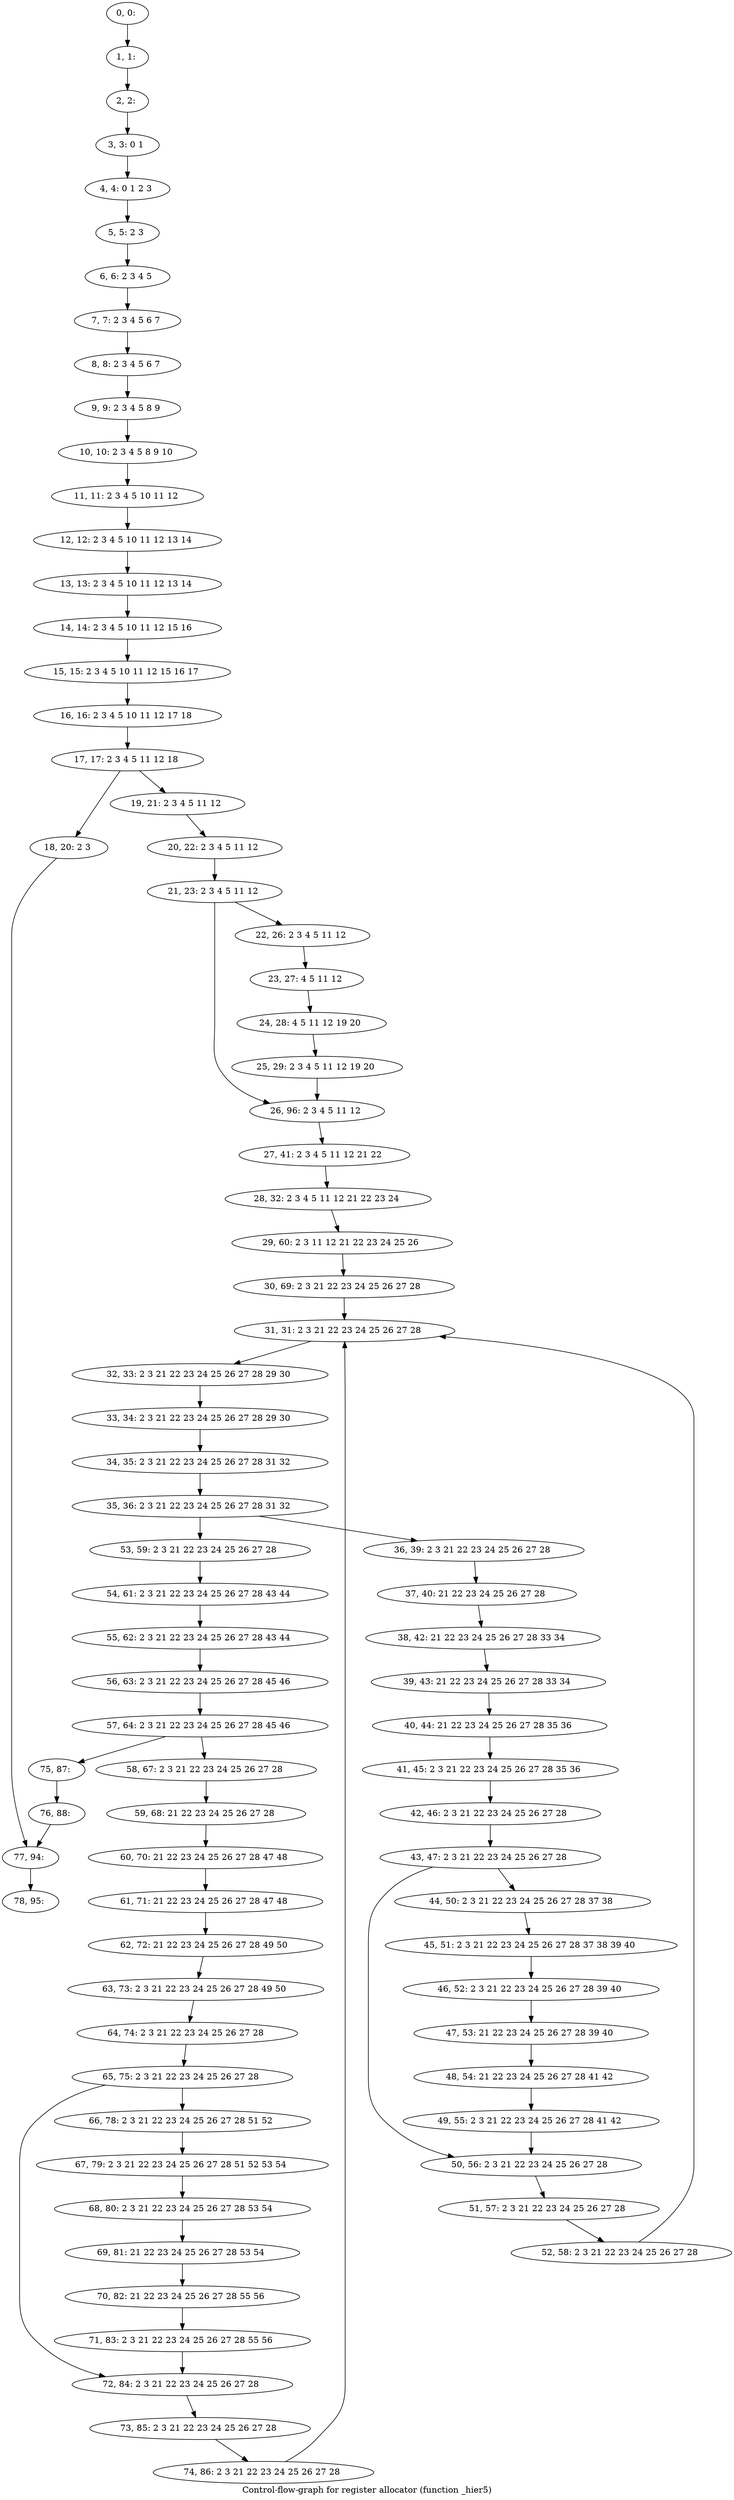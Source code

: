 digraph G {
graph [label="Control-flow-graph for register allocator (function _hier5)"]
0[label="0, 0: "];
1[label="1, 1: "];
2[label="2, 2: "];
3[label="3, 3: 0 1 "];
4[label="4, 4: 0 1 2 3 "];
5[label="5, 5: 2 3 "];
6[label="6, 6: 2 3 4 5 "];
7[label="7, 7: 2 3 4 5 6 7 "];
8[label="8, 8: 2 3 4 5 6 7 "];
9[label="9, 9: 2 3 4 5 8 9 "];
10[label="10, 10: 2 3 4 5 8 9 10 "];
11[label="11, 11: 2 3 4 5 10 11 12 "];
12[label="12, 12: 2 3 4 5 10 11 12 13 14 "];
13[label="13, 13: 2 3 4 5 10 11 12 13 14 "];
14[label="14, 14: 2 3 4 5 10 11 12 15 16 "];
15[label="15, 15: 2 3 4 5 10 11 12 15 16 17 "];
16[label="16, 16: 2 3 4 5 10 11 12 17 18 "];
17[label="17, 17: 2 3 4 5 11 12 18 "];
18[label="18, 20: 2 3 "];
19[label="19, 21: 2 3 4 5 11 12 "];
20[label="20, 22: 2 3 4 5 11 12 "];
21[label="21, 23: 2 3 4 5 11 12 "];
22[label="22, 26: 2 3 4 5 11 12 "];
23[label="23, 27: 4 5 11 12 "];
24[label="24, 28: 4 5 11 12 19 20 "];
25[label="25, 29: 2 3 4 5 11 12 19 20 "];
26[label="26, 96: 2 3 4 5 11 12 "];
27[label="27, 41: 2 3 4 5 11 12 21 22 "];
28[label="28, 32: 2 3 4 5 11 12 21 22 23 24 "];
29[label="29, 60: 2 3 11 12 21 22 23 24 25 26 "];
30[label="30, 69: 2 3 21 22 23 24 25 26 27 28 "];
31[label="31, 31: 2 3 21 22 23 24 25 26 27 28 "];
32[label="32, 33: 2 3 21 22 23 24 25 26 27 28 29 30 "];
33[label="33, 34: 2 3 21 22 23 24 25 26 27 28 29 30 "];
34[label="34, 35: 2 3 21 22 23 24 25 26 27 28 31 32 "];
35[label="35, 36: 2 3 21 22 23 24 25 26 27 28 31 32 "];
36[label="36, 39: 2 3 21 22 23 24 25 26 27 28 "];
37[label="37, 40: 21 22 23 24 25 26 27 28 "];
38[label="38, 42: 21 22 23 24 25 26 27 28 33 34 "];
39[label="39, 43: 21 22 23 24 25 26 27 28 33 34 "];
40[label="40, 44: 21 22 23 24 25 26 27 28 35 36 "];
41[label="41, 45: 2 3 21 22 23 24 25 26 27 28 35 36 "];
42[label="42, 46: 2 3 21 22 23 24 25 26 27 28 "];
43[label="43, 47: 2 3 21 22 23 24 25 26 27 28 "];
44[label="44, 50: 2 3 21 22 23 24 25 26 27 28 37 38 "];
45[label="45, 51: 2 3 21 22 23 24 25 26 27 28 37 38 39 40 "];
46[label="46, 52: 2 3 21 22 23 24 25 26 27 28 39 40 "];
47[label="47, 53: 21 22 23 24 25 26 27 28 39 40 "];
48[label="48, 54: 21 22 23 24 25 26 27 28 41 42 "];
49[label="49, 55: 2 3 21 22 23 24 25 26 27 28 41 42 "];
50[label="50, 56: 2 3 21 22 23 24 25 26 27 28 "];
51[label="51, 57: 2 3 21 22 23 24 25 26 27 28 "];
52[label="52, 58: 2 3 21 22 23 24 25 26 27 28 "];
53[label="53, 59: 2 3 21 22 23 24 25 26 27 28 "];
54[label="54, 61: 2 3 21 22 23 24 25 26 27 28 43 44 "];
55[label="55, 62: 2 3 21 22 23 24 25 26 27 28 43 44 "];
56[label="56, 63: 2 3 21 22 23 24 25 26 27 28 45 46 "];
57[label="57, 64: 2 3 21 22 23 24 25 26 27 28 45 46 "];
58[label="58, 67: 2 3 21 22 23 24 25 26 27 28 "];
59[label="59, 68: 21 22 23 24 25 26 27 28 "];
60[label="60, 70: 21 22 23 24 25 26 27 28 47 48 "];
61[label="61, 71: 21 22 23 24 25 26 27 28 47 48 "];
62[label="62, 72: 21 22 23 24 25 26 27 28 49 50 "];
63[label="63, 73: 2 3 21 22 23 24 25 26 27 28 49 50 "];
64[label="64, 74: 2 3 21 22 23 24 25 26 27 28 "];
65[label="65, 75: 2 3 21 22 23 24 25 26 27 28 "];
66[label="66, 78: 2 3 21 22 23 24 25 26 27 28 51 52 "];
67[label="67, 79: 2 3 21 22 23 24 25 26 27 28 51 52 53 54 "];
68[label="68, 80: 2 3 21 22 23 24 25 26 27 28 53 54 "];
69[label="69, 81: 21 22 23 24 25 26 27 28 53 54 "];
70[label="70, 82: 21 22 23 24 25 26 27 28 55 56 "];
71[label="71, 83: 2 3 21 22 23 24 25 26 27 28 55 56 "];
72[label="72, 84: 2 3 21 22 23 24 25 26 27 28 "];
73[label="73, 85: 2 3 21 22 23 24 25 26 27 28 "];
74[label="74, 86: 2 3 21 22 23 24 25 26 27 28 "];
75[label="75, 87: "];
76[label="76, 88: "];
77[label="77, 94: "];
78[label="78, 95: "];
0->1 ;
1->2 ;
2->3 ;
3->4 ;
4->5 ;
5->6 ;
6->7 ;
7->8 ;
8->9 ;
9->10 ;
10->11 ;
11->12 ;
12->13 ;
13->14 ;
14->15 ;
15->16 ;
16->17 ;
17->18 ;
17->19 ;
18->77 ;
19->20 ;
20->21 ;
21->22 ;
21->26 ;
22->23 ;
23->24 ;
24->25 ;
25->26 ;
26->27 ;
27->28 ;
28->29 ;
29->30 ;
30->31 ;
31->32 ;
32->33 ;
33->34 ;
34->35 ;
35->36 ;
35->53 ;
36->37 ;
37->38 ;
38->39 ;
39->40 ;
40->41 ;
41->42 ;
42->43 ;
43->44 ;
43->50 ;
44->45 ;
45->46 ;
46->47 ;
47->48 ;
48->49 ;
49->50 ;
50->51 ;
51->52 ;
52->31 ;
53->54 ;
54->55 ;
55->56 ;
56->57 ;
57->58 ;
57->75 ;
58->59 ;
59->60 ;
60->61 ;
61->62 ;
62->63 ;
63->64 ;
64->65 ;
65->66 ;
65->72 ;
66->67 ;
67->68 ;
68->69 ;
69->70 ;
70->71 ;
71->72 ;
72->73 ;
73->74 ;
74->31 ;
75->76 ;
76->77 ;
77->78 ;
}
